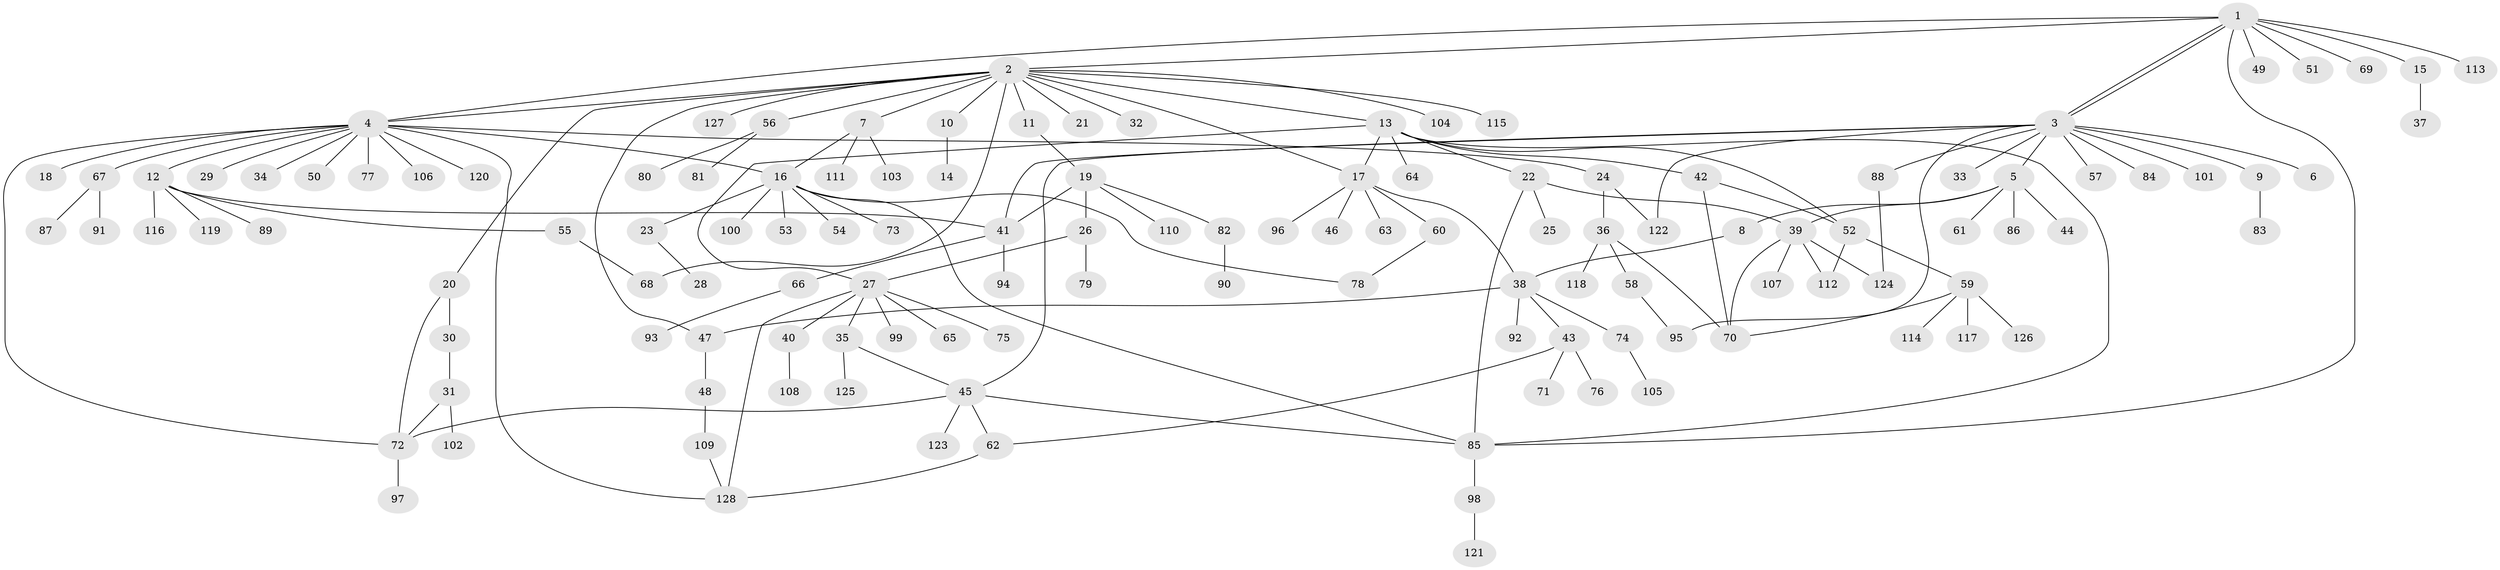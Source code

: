 // Generated by graph-tools (version 1.1) at 2025/01/03/09/25 03:01:51]
// undirected, 128 vertices, 159 edges
graph export_dot {
graph [start="1"]
  node [color=gray90,style=filled];
  1;
  2;
  3;
  4;
  5;
  6;
  7;
  8;
  9;
  10;
  11;
  12;
  13;
  14;
  15;
  16;
  17;
  18;
  19;
  20;
  21;
  22;
  23;
  24;
  25;
  26;
  27;
  28;
  29;
  30;
  31;
  32;
  33;
  34;
  35;
  36;
  37;
  38;
  39;
  40;
  41;
  42;
  43;
  44;
  45;
  46;
  47;
  48;
  49;
  50;
  51;
  52;
  53;
  54;
  55;
  56;
  57;
  58;
  59;
  60;
  61;
  62;
  63;
  64;
  65;
  66;
  67;
  68;
  69;
  70;
  71;
  72;
  73;
  74;
  75;
  76;
  77;
  78;
  79;
  80;
  81;
  82;
  83;
  84;
  85;
  86;
  87;
  88;
  89;
  90;
  91;
  92;
  93;
  94;
  95;
  96;
  97;
  98;
  99;
  100;
  101;
  102;
  103;
  104;
  105;
  106;
  107;
  108;
  109;
  110;
  111;
  112;
  113;
  114;
  115;
  116;
  117;
  118;
  119;
  120;
  121;
  122;
  123;
  124;
  125;
  126;
  127;
  128;
  1 -- 2;
  1 -- 3;
  1 -- 3;
  1 -- 4;
  1 -- 15;
  1 -- 49;
  1 -- 51;
  1 -- 69;
  1 -- 85;
  1 -- 113;
  2 -- 4;
  2 -- 7;
  2 -- 10;
  2 -- 11;
  2 -- 13;
  2 -- 17;
  2 -- 20;
  2 -- 21;
  2 -- 32;
  2 -- 47;
  2 -- 56;
  2 -- 68;
  2 -- 104;
  2 -- 115;
  2 -- 127;
  3 -- 5;
  3 -- 6;
  3 -- 9;
  3 -- 33;
  3 -- 41;
  3 -- 45;
  3 -- 57;
  3 -- 84;
  3 -- 88;
  3 -- 95;
  3 -- 101;
  3 -- 122;
  4 -- 12;
  4 -- 16;
  4 -- 18;
  4 -- 24;
  4 -- 29;
  4 -- 34;
  4 -- 50;
  4 -- 67;
  4 -- 72;
  4 -- 77;
  4 -- 106;
  4 -- 120;
  4 -- 128;
  5 -- 8;
  5 -- 39;
  5 -- 44;
  5 -- 61;
  5 -- 86;
  7 -- 16;
  7 -- 103;
  7 -- 111;
  8 -- 38;
  9 -- 83;
  10 -- 14;
  11 -- 19;
  12 -- 41;
  12 -- 55;
  12 -- 89;
  12 -- 116;
  12 -- 119;
  13 -- 17;
  13 -- 22;
  13 -- 27;
  13 -- 42;
  13 -- 52;
  13 -- 64;
  13 -- 85;
  15 -- 37;
  16 -- 23;
  16 -- 53;
  16 -- 54;
  16 -- 73;
  16 -- 78;
  16 -- 85;
  16 -- 100;
  17 -- 38;
  17 -- 46;
  17 -- 60;
  17 -- 63;
  17 -- 96;
  19 -- 26;
  19 -- 41;
  19 -- 82;
  19 -- 110;
  20 -- 30;
  20 -- 72;
  22 -- 25;
  22 -- 39;
  22 -- 85;
  23 -- 28;
  24 -- 36;
  24 -- 122;
  26 -- 27;
  26 -- 79;
  27 -- 35;
  27 -- 40;
  27 -- 65;
  27 -- 75;
  27 -- 99;
  27 -- 128;
  30 -- 31;
  31 -- 72;
  31 -- 102;
  35 -- 45;
  35 -- 125;
  36 -- 58;
  36 -- 70;
  36 -- 118;
  38 -- 43;
  38 -- 47;
  38 -- 74;
  38 -- 92;
  39 -- 70;
  39 -- 107;
  39 -- 112;
  39 -- 124;
  40 -- 108;
  41 -- 66;
  41 -- 94;
  42 -- 52;
  42 -- 70;
  43 -- 62;
  43 -- 71;
  43 -- 76;
  45 -- 62;
  45 -- 72;
  45 -- 85;
  45 -- 123;
  47 -- 48;
  48 -- 109;
  52 -- 59;
  52 -- 112;
  55 -- 68;
  56 -- 80;
  56 -- 81;
  58 -- 95;
  59 -- 70;
  59 -- 114;
  59 -- 117;
  59 -- 126;
  60 -- 78;
  62 -- 128;
  66 -- 93;
  67 -- 87;
  67 -- 91;
  72 -- 97;
  74 -- 105;
  82 -- 90;
  85 -- 98;
  88 -- 124;
  98 -- 121;
  109 -- 128;
}
